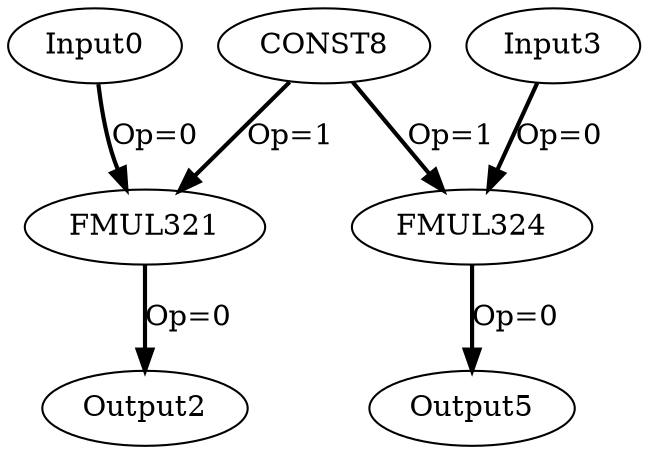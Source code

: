 Digraph G {
Input0[opcode = "Input", ref_name="kernel_gemm_0_0", size="100", offset="0,0", pattern="4,25", color = black];
FMUL321[opcode = "FMUL32", color = black];
Output2[opcode = "Output", ref_name="kernel_gemm_0_1", size="100", offset="0,0", pattern="4,25", color = black];
Input3[opcode = "Input", ref_name="kernel_gemm_0_0", size="100", offset="0,0", pattern="4,25", color = black];
FMUL324[opcode = "FMUL32", color = black];
Output5[opcode = "Output", ref_name="kernel_gemm_0_1", size="100", offset="0,0", pattern="4,25", color = black];
CONST8[opcode = "CONST", value="0x3F99999A", color = black];
Input0 -> FMUL321[color = black, style = bold, operand = 0, label = "Op=0"];
CONST8 -> FMUL321[color = black, style = bold, operand = 1, label = "Op=1"];
FMUL321 -> Output2[color = black, style = bold, operand = 0, label = "Op=0"];
Input3 -> FMUL324[color = black, style = bold, operand = 0, label = "Op=0"];
CONST8 -> FMUL324[color = black, style = bold, operand = 1, label = "Op=1"];
FMUL324 -> Output5[color = black, style = bold, operand = 0, label = "Op=0"];
}
